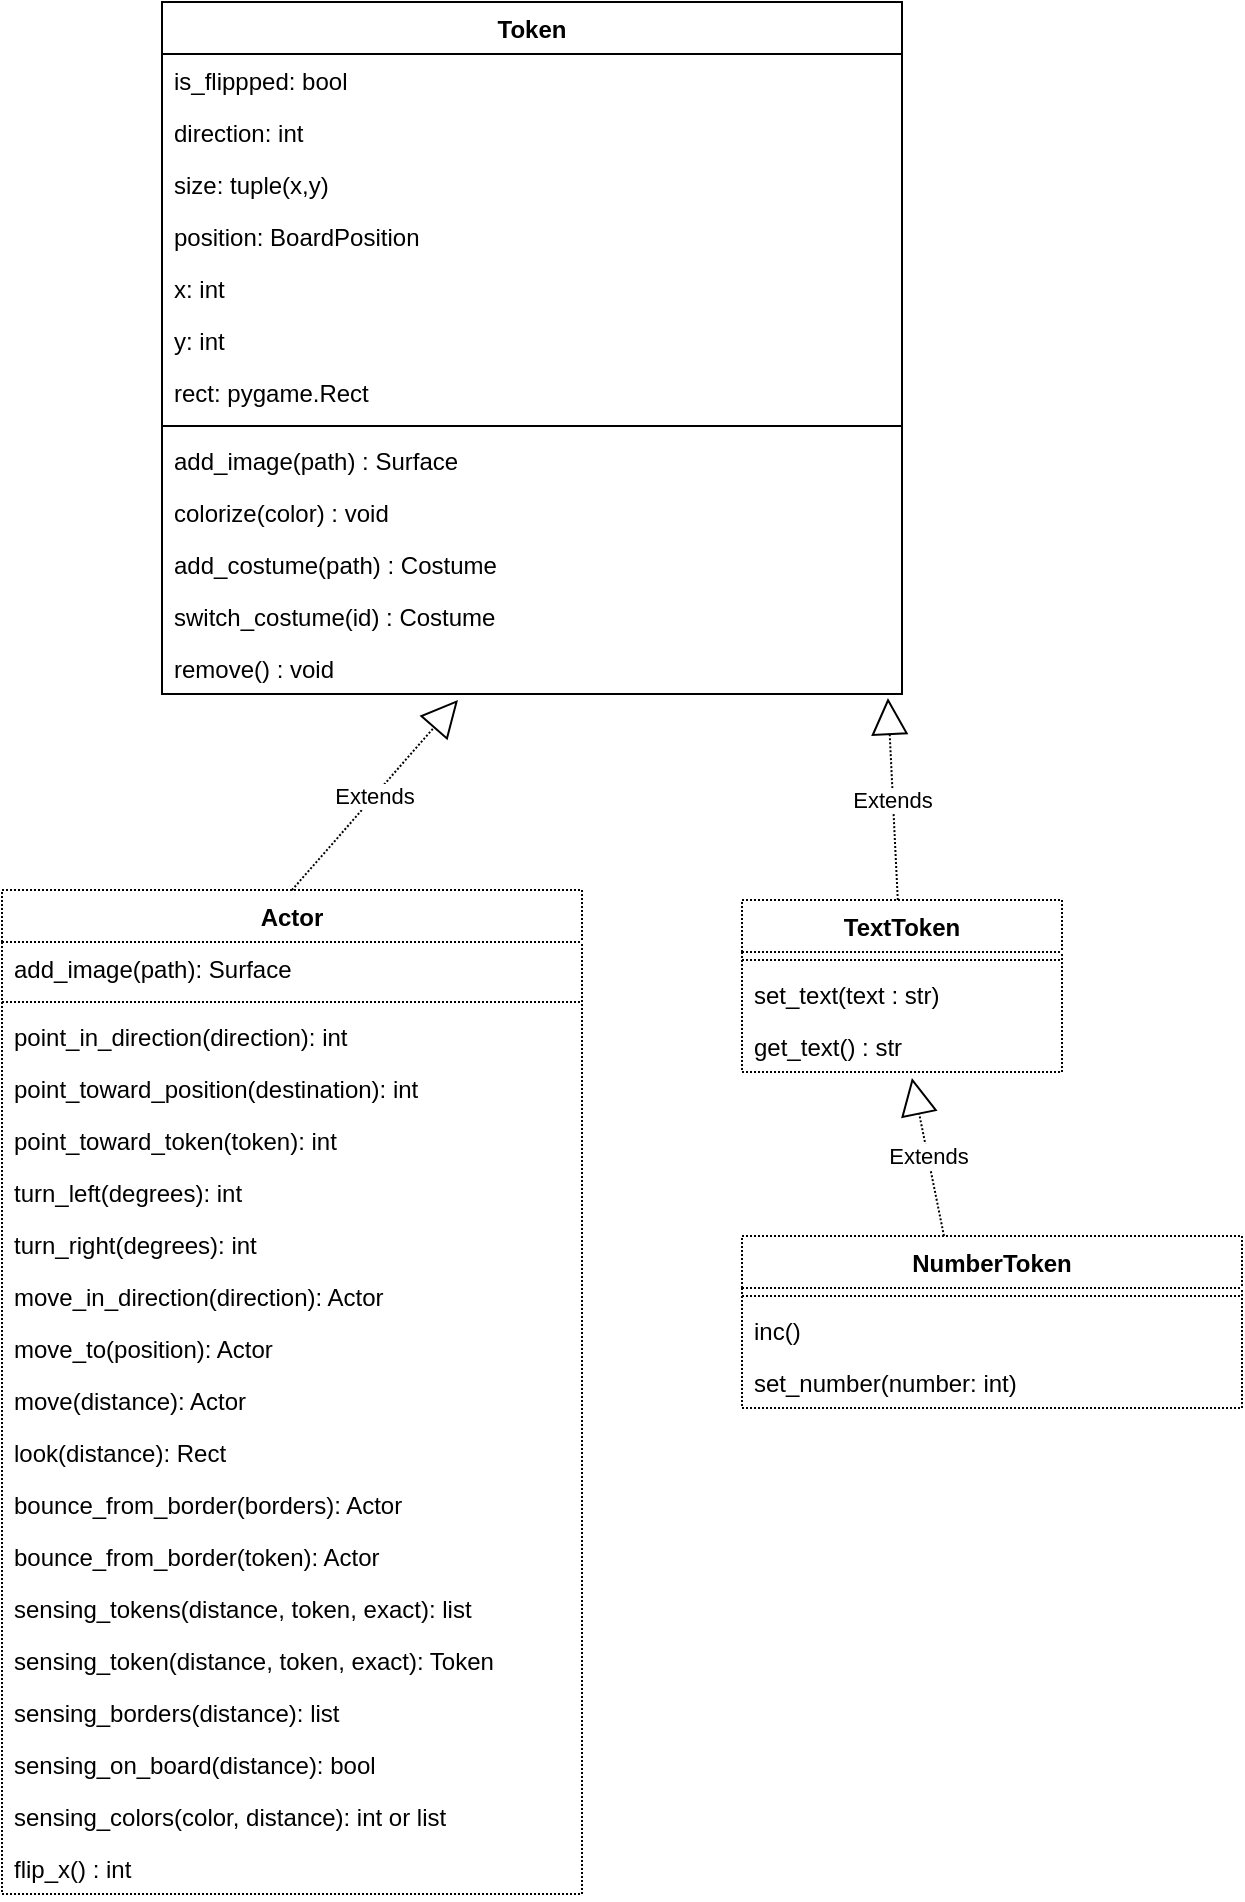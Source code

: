 <mxfile version="10.6.6"><diagram id="Fcpj_ZC8AH6YqpfaXa2P" name="Page-1"><mxGraphModel dx="1154" dy="685" grid="1" gridSize="10" guides="1" tooltips="1" connect="1" arrows="1" fold="1" page="1" pageScale="1" pageWidth="827" pageHeight="1169" math="0" shadow="0"><root><mxCell id="0"/><mxCell id="1" parent="0"/><mxCell id="UST-gNYKlrWyq94DThVL-1" value="Token&#10;&#10;" style="swimlane;fontStyle=1;align=center;verticalAlign=top;childLayout=stackLayout;horizontal=1;startSize=26;horizontalStack=0;resizeParent=1;resizeParentMax=0;resizeLast=0;collapsible=1;marginBottom=0;" parent="1" vertex="1"><mxGeometry x="120" y="82" width="370" height="346" as="geometry"/></mxCell><mxCell id="UST-gNYKlrWyq94DThVL-35" value="is_flippped: bool&#10;" style="text;strokeColor=none;fillColor=none;align=left;verticalAlign=top;spacingLeft=4;spacingRight=4;overflow=hidden;rotatable=0;points=[[0,0.5],[1,0.5]];portConstraint=eastwest;" parent="UST-gNYKlrWyq94DThVL-1" vertex="1"><mxGeometry y="26" width="370" height="26" as="geometry"/></mxCell><mxCell id="qsW-CEljLpnWOIR7zg6t-1" value="direction: int&#10;" style="text;strokeColor=none;fillColor=none;align=left;verticalAlign=top;spacingLeft=4;spacingRight=4;overflow=hidden;rotatable=0;points=[[0,0.5],[1,0.5]];portConstraint=eastwest;" parent="UST-gNYKlrWyq94DThVL-1" vertex="1"><mxGeometry y="52" width="370" height="26" as="geometry"/></mxCell><mxCell id="qsW-CEljLpnWOIR7zg6t-2" value="size: tuple(x,y)&#10;" style="text;strokeColor=none;fillColor=none;align=left;verticalAlign=top;spacingLeft=4;spacingRight=4;overflow=hidden;rotatable=0;points=[[0,0.5],[1,0.5]];portConstraint=eastwest;" parent="UST-gNYKlrWyq94DThVL-1" vertex="1"><mxGeometry y="78" width="370" height="26" as="geometry"/></mxCell><mxCell id="qsW-CEljLpnWOIR7zg6t-4" value="position: BoardPosition&#10;" style="text;strokeColor=none;fillColor=none;align=left;verticalAlign=top;spacingLeft=4;spacingRight=4;overflow=hidden;rotatable=0;points=[[0,0.5],[1,0.5]];portConstraint=eastwest;" parent="UST-gNYKlrWyq94DThVL-1" vertex="1"><mxGeometry y="104" width="370" height="26" as="geometry"/></mxCell><mxCell id="qsW-CEljLpnWOIR7zg6t-5" value="x: int" style="text;strokeColor=none;fillColor=none;align=left;verticalAlign=top;spacingLeft=4;spacingRight=4;overflow=hidden;rotatable=0;points=[[0,0.5],[1,0.5]];portConstraint=eastwest;" parent="UST-gNYKlrWyq94DThVL-1" vertex="1"><mxGeometry y="130" width="370" height="26" as="geometry"/></mxCell><mxCell id="qsW-CEljLpnWOIR7zg6t-6" value="y: int&#10;" style="text;strokeColor=none;fillColor=none;align=left;verticalAlign=top;spacingLeft=4;spacingRight=4;overflow=hidden;rotatable=0;points=[[0,0.5],[1,0.5]];portConstraint=eastwest;" parent="UST-gNYKlrWyq94DThVL-1" vertex="1"><mxGeometry y="156" width="370" height="26" as="geometry"/></mxCell><mxCell id="qsW-CEljLpnWOIR7zg6t-13" value="rect: pygame.Rect&#10;" style="text;strokeColor=none;fillColor=none;align=left;verticalAlign=top;spacingLeft=4;spacingRight=4;overflow=hidden;rotatable=0;points=[[0,0.5],[1,0.5]];portConstraint=eastwest;" parent="UST-gNYKlrWyq94DThVL-1" vertex="1"><mxGeometry y="182" width="370" height="26" as="geometry"/></mxCell><mxCell id="UST-gNYKlrWyq94DThVL-3" value="" style="line;strokeWidth=1;fillColor=none;align=left;verticalAlign=middle;spacingTop=-1;spacingLeft=3;spacingRight=3;rotatable=0;labelPosition=right;points=[];portConstraint=eastwest;" parent="UST-gNYKlrWyq94DThVL-1" vertex="1"><mxGeometry y="208" width="370" height="8" as="geometry"/></mxCell><mxCell id="qsW-CEljLpnWOIR7zg6t-3" value="add_image(path) : Surface" style="text;strokeColor=none;fillColor=none;align=left;verticalAlign=top;spacingLeft=4;spacingRight=4;overflow=hidden;rotatable=0;points=[[0,0.5],[1,0.5]];portConstraint=eastwest;" parent="UST-gNYKlrWyq94DThVL-1" vertex="1"><mxGeometry y="216" width="370" height="26" as="geometry"/></mxCell><mxCell id="UST-gNYKlrWyq94DThVL-37" value="colorize(color) : void" style="text;strokeColor=none;fillColor=none;align=left;verticalAlign=top;spacingLeft=4;spacingRight=4;overflow=hidden;rotatable=0;points=[[0,0.5],[1,0.5]];portConstraint=eastwest;" parent="UST-gNYKlrWyq94DThVL-1" vertex="1"><mxGeometry y="242" width="370" height="26" as="geometry"/></mxCell><mxCell id="qsW-CEljLpnWOIR7zg6t-12" value="add_costume(path) : Costume" style="text;strokeColor=none;fillColor=none;align=left;verticalAlign=top;spacingLeft=4;spacingRight=4;overflow=hidden;rotatable=0;points=[[0,0.5],[1,0.5]];portConstraint=eastwest;" parent="UST-gNYKlrWyq94DThVL-1" vertex="1"><mxGeometry y="268" width="370" height="26" as="geometry"/></mxCell><mxCell id="UST-gNYKlrWyq94DThVL-38" value="switch_costume(id) : Costume" style="text;strokeColor=none;fillColor=none;align=left;verticalAlign=top;spacingLeft=4;spacingRight=4;overflow=hidden;rotatable=0;points=[[0,0.5],[1,0.5]];portConstraint=eastwest;" parent="UST-gNYKlrWyq94DThVL-1" vertex="1"><mxGeometry y="294" width="370" height="26" as="geometry"/></mxCell><mxCell id="qsW-CEljLpnWOIR7zg6t-9" value="remove() : void" style="text;strokeColor=none;fillColor=none;align=left;verticalAlign=top;spacingLeft=4;spacingRight=4;overflow=hidden;rotatable=0;points=[[0,0.5],[1,0.5]];portConstraint=eastwest;" parent="UST-gNYKlrWyq94DThVL-1" vertex="1"><mxGeometry y="320" width="370" height="26" as="geometry"/></mxCell><mxCell id="UST-gNYKlrWyq94DThVL-10" value="Actor&#10;" style="swimlane;fontStyle=1;align=center;verticalAlign=top;childLayout=stackLayout;horizontal=1;startSize=26;horizontalStack=0;resizeParent=1;resizeParentMax=0;resizeLast=0;collapsible=1;marginBottom=0;dashed=1;dashPattern=1 1;strokeColor=#000000;fontColor=#000000;" parent="1" vertex="1"><mxGeometry x="40" y="526" width="290" height="502" as="geometry"/></mxCell><mxCell id="qsW-CEljLpnWOIR7zg6t-14" value="add_image(path): Surface" style="text;strokeColor=none;fillColor=none;align=left;verticalAlign=top;spacingLeft=4;spacingRight=4;overflow=hidden;rotatable=0;points=[[0,0.5],[1,0.5]];portConstraint=eastwest;" parent="UST-gNYKlrWyq94DThVL-10" vertex="1"><mxGeometry y="26" width="290" height="26" as="geometry"/></mxCell><mxCell id="UST-gNYKlrWyq94DThVL-11" value="" style="line;strokeWidth=1;align=left;verticalAlign=middle;spacingTop=-1;spacingLeft=3;spacingRight=3;rotatable=0;labelPosition=right;points=[];portConstraint=eastwest;dashed=1;dashPattern=1 1;strokeColor=#000000;fontColor=#B3B3B3;" parent="UST-gNYKlrWyq94DThVL-10" vertex="1"><mxGeometry y="52" width="290" height="8" as="geometry"/></mxCell><mxCell id="qsW-CEljLpnWOIR7zg6t-15" value="point_in_direction(direction): int" style="text;strokeColor=none;fillColor=none;align=left;verticalAlign=top;spacingLeft=4;spacingRight=4;overflow=hidden;rotatable=0;points=[[0,0.5],[1,0.5]];portConstraint=eastwest;" parent="UST-gNYKlrWyq94DThVL-10" vertex="1"><mxGeometry y="60" width="290" height="26" as="geometry"/></mxCell><mxCell id="qsW-CEljLpnWOIR7zg6t-16" value="point_toward_position(destination): int" style="text;strokeColor=none;fillColor=none;align=left;verticalAlign=top;spacingLeft=4;spacingRight=4;overflow=hidden;rotatable=0;points=[[0,0.5],[1,0.5]];portConstraint=eastwest;" parent="UST-gNYKlrWyq94DThVL-10" vertex="1"><mxGeometry y="86" width="290" height="26" as="geometry"/></mxCell><mxCell id="qsW-CEljLpnWOIR7zg6t-17" value="point_toward_token(token): int" style="text;strokeColor=none;fillColor=none;align=left;verticalAlign=top;spacingLeft=4;spacingRight=4;overflow=hidden;rotatable=0;points=[[0,0.5],[1,0.5]];portConstraint=eastwest;" parent="UST-gNYKlrWyq94DThVL-10" vertex="1"><mxGeometry y="112" width="290" height="26" as="geometry"/></mxCell><mxCell id="qsW-CEljLpnWOIR7zg6t-18" value="turn_left(degrees): int" style="text;strokeColor=none;fillColor=none;align=left;verticalAlign=top;spacingLeft=4;spacingRight=4;overflow=hidden;rotatable=0;points=[[0,0.5],[1,0.5]];portConstraint=eastwest;" parent="UST-gNYKlrWyq94DThVL-10" vertex="1"><mxGeometry y="138" width="290" height="26" as="geometry"/></mxCell><mxCell id="qsW-CEljLpnWOIR7zg6t-19" value="turn_right(degrees): int" style="text;strokeColor=none;fillColor=none;align=left;verticalAlign=top;spacingLeft=4;spacingRight=4;overflow=hidden;rotatable=0;points=[[0,0.5],[1,0.5]];portConstraint=eastwest;" parent="UST-gNYKlrWyq94DThVL-10" vertex="1"><mxGeometry y="164" width="290" height="26" as="geometry"/></mxCell><mxCell id="qsW-CEljLpnWOIR7zg6t-20" value="move_in_direction(direction): Actor" style="text;strokeColor=none;fillColor=none;align=left;verticalAlign=top;spacingLeft=4;spacingRight=4;overflow=hidden;rotatable=0;points=[[0,0.5],[1,0.5]];portConstraint=eastwest;" parent="UST-gNYKlrWyq94DThVL-10" vertex="1"><mxGeometry y="190" width="290" height="26" as="geometry"/></mxCell><mxCell id="qsW-CEljLpnWOIR7zg6t-21" value="move_to(position): Actor" style="text;strokeColor=none;fillColor=none;align=left;verticalAlign=top;spacingLeft=4;spacingRight=4;overflow=hidden;rotatable=0;points=[[0,0.5],[1,0.5]];portConstraint=eastwest;" parent="UST-gNYKlrWyq94DThVL-10" vertex="1"><mxGeometry y="216" width="290" height="26" as="geometry"/></mxCell><mxCell id="qsW-CEljLpnWOIR7zg6t-22" value="move(distance): Actor" style="text;strokeColor=none;fillColor=none;align=left;verticalAlign=top;spacingLeft=4;spacingRight=4;overflow=hidden;rotatable=0;points=[[0,0.5],[1,0.5]];portConstraint=eastwest;" parent="UST-gNYKlrWyq94DThVL-10" vertex="1"><mxGeometry y="242" width="290" height="26" as="geometry"/></mxCell><mxCell id="qsW-CEljLpnWOIR7zg6t-23" value="look(distance): Rect" style="text;strokeColor=none;fillColor=none;align=left;verticalAlign=top;spacingLeft=4;spacingRight=4;overflow=hidden;rotatable=0;points=[[0,0.5],[1,0.5]];portConstraint=eastwest;" parent="UST-gNYKlrWyq94DThVL-10" vertex="1"><mxGeometry y="268" width="290" height="26" as="geometry"/></mxCell><mxCell id="qsW-CEljLpnWOIR7zg6t-24" value="bounce_from_border(borders): Actor" style="text;strokeColor=none;fillColor=none;align=left;verticalAlign=top;spacingLeft=4;spacingRight=4;overflow=hidden;rotatable=0;points=[[0,0.5],[1,0.5]];portConstraint=eastwest;" parent="UST-gNYKlrWyq94DThVL-10" vertex="1"><mxGeometry y="294" width="290" height="26" as="geometry"/></mxCell><mxCell id="qsW-CEljLpnWOIR7zg6t-25" value="bounce_from_border(token): Actor" style="text;strokeColor=none;fillColor=none;align=left;verticalAlign=top;spacingLeft=4;spacingRight=4;overflow=hidden;rotatable=0;points=[[0,0.5],[1,0.5]];portConstraint=eastwest;" parent="UST-gNYKlrWyq94DThVL-10" vertex="1"><mxGeometry y="320" width="290" height="26" as="geometry"/></mxCell><mxCell id="qsW-CEljLpnWOIR7zg6t-26" value="sensing_tokens(distance, token, exact): list" style="text;strokeColor=none;fillColor=none;align=left;verticalAlign=top;spacingLeft=4;spacingRight=4;overflow=hidden;rotatable=0;points=[[0,0.5],[1,0.5]];portConstraint=eastwest;" parent="UST-gNYKlrWyq94DThVL-10" vertex="1"><mxGeometry y="346" width="290" height="26" as="geometry"/></mxCell><mxCell id="qsW-CEljLpnWOIR7zg6t-27" value="sensing_token(distance, token, exact): Token" style="text;strokeColor=none;fillColor=none;align=left;verticalAlign=top;spacingLeft=4;spacingRight=4;overflow=hidden;rotatable=0;points=[[0,0.5],[1,0.5]];portConstraint=eastwest;" parent="UST-gNYKlrWyq94DThVL-10" vertex="1"><mxGeometry y="372" width="290" height="26" as="geometry"/></mxCell><mxCell id="qsW-CEljLpnWOIR7zg6t-28" value="sensing_borders(distance): list" style="text;strokeColor=none;fillColor=none;align=left;verticalAlign=top;spacingLeft=4;spacingRight=4;overflow=hidden;rotatable=0;points=[[0,0.5],[1,0.5]];portConstraint=eastwest;" parent="UST-gNYKlrWyq94DThVL-10" vertex="1"><mxGeometry y="398" width="290" height="26" as="geometry"/></mxCell><mxCell id="qsW-CEljLpnWOIR7zg6t-29" value="sensing_on_board(distance): bool" style="text;strokeColor=none;fillColor=none;align=left;verticalAlign=top;spacingLeft=4;spacingRight=4;overflow=hidden;rotatable=0;points=[[0,0.5],[1,0.5]];portConstraint=eastwest;" parent="UST-gNYKlrWyq94DThVL-10" vertex="1"><mxGeometry y="424" width="290" height="26" as="geometry"/></mxCell><mxCell id="qsW-CEljLpnWOIR7zg6t-30" value="sensing_colors(color, distance): int or list" style="text;strokeColor=none;fillColor=none;align=left;verticalAlign=top;spacingLeft=4;spacingRight=4;overflow=hidden;rotatable=0;points=[[0,0.5],[1,0.5]];portConstraint=eastwest;" parent="UST-gNYKlrWyq94DThVL-10" vertex="1"><mxGeometry y="450" width="290" height="26" as="geometry"/></mxCell><mxCell id="qsW-CEljLpnWOIR7zg6t-31" value="flip_x() : int" style="text;strokeColor=none;fillColor=none;align=left;verticalAlign=top;spacingLeft=4;spacingRight=4;overflow=hidden;rotatable=0;points=[[0,0.5],[1,0.5]];portConstraint=eastwest;" parent="UST-gNYKlrWyq94DThVL-10" vertex="1"><mxGeometry y="476" width="290" height="26" as="geometry"/></mxCell><mxCell id="UST-gNYKlrWyq94DThVL-12" value="NumberToken&#10;" style="swimlane;fontStyle=1;align=center;verticalAlign=top;childLayout=stackLayout;horizontal=1;startSize=26;horizontalStack=0;resizeParent=1;resizeParentMax=0;resizeLast=0;collapsible=1;marginBottom=0;dashed=1;dashPattern=1 1;strokeColor=#000000;fontColor=#000000;" parent="1" vertex="1"><mxGeometry x="410" y="699" width="250" height="86" as="geometry"/></mxCell><mxCell id="UST-gNYKlrWyq94DThVL-13" value="" style="line;strokeWidth=1;align=left;verticalAlign=middle;spacingTop=-1;spacingLeft=3;spacingRight=3;rotatable=0;labelPosition=right;points=[];portConstraint=eastwest;dashed=1;dashPattern=1 1;strokeColor=#000000;fontColor=#000000;" parent="UST-gNYKlrWyq94DThVL-12" vertex="1"><mxGeometry y="26" width="250" height="8" as="geometry"/></mxCell><mxCell id="qsW-CEljLpnWOIR7zg6t-34" value="inc()" style="text;strokeColor=none;fillColor=none;align=left;verticalAlign=top;spacingLeft=4;spacingRight=4;overflow=hidden;rotatable=0;points=[[0,0.5],[1,0.5]];portConstraint=eastwest;" parent="UST-gNYKlrWyq94DThVL-12" vertex="1"><mxGeometry y="34" width="250" height="26" as="geometry"/></mxCell><mxCell id="qsW-CEljLpnWOIR7zg6t-35" value="set_number(number: int)" style="text;strokeColor=none;fillColor=none;align=left;verticalAlign=top;spacingLeft=4;spacingRight=4;overflow=hidden;rotatable=0;points=[[0,0.5],[1,0.5]];portConstraint=eastwest;" parent="UST-gNYKlrWyq94DThVL-12" vertex="1"><mxGeometry y="60" width="250" height="26" as="geometry"/></mxCell><mxCell id="UST-gNYKlrWyq94DThVL-14" value="TextToken&#10;" style="swimlane;fontStyle=1;align=center;verticalAlign=top;childLayout=stackLayout;horizontal=1;startSize=26;horizontalStack=0;resizeParent=1;resizeParentMax=0;resizeLast=0;collapsible=1;marginBottom=0;dashed=1;dashPattern=1 1;strokeColor=#000000;fontColor=#000000;" parent="1" vertex="1"><mxGeometry x="410" y="531" width="160" height="86" as="geometry"/></mxCell><mxCell id="UST-gNYKlrWyq94DThVL-15" value="" style="line;strokeWidth=1;align=left;verticalAlign=middle;spacingTop=-1;spacingLeft=3;spacingRight=3;rotatable=0;labelPosition=right;points=[];portConstraint=eastwest;dashed=1;dashPattern=1 1;strokeColor=#000000;fontColor=#000000;" parent="UST-gNYKlrWyq94DThVL-14" vertex="1"><mxGeometry y="26" width="160" height="8" as="geometry"/></mxCell><mxCell id="qsW-CEljLpnWOIR7zg6t-32" value="set_text(text : str)" style="text;strokeColor=none;fillColor=none;align=left;verticalAlign=top;spacingLeft=4;spacingRight=4;overflow=hidden;rotatable=0;points=[[0,0.5],[1,0.5]];portConstraint=eastwest;" parent="UST-gNYKlrWyq94DThVL-14" vertex="1"><mxGeometry y="34" width="160" height="26" as="geometry"/></mxCell><mxCell id="qsW-CEljLpnWOIR7zg6t-33" value="get_text() : str" style="text;strokeColor=none;fillColor=none;align=left;verticalAlign=top;spacingLeft=4;spacingRight=4;overflow=hidden;rotatable=0;points=[[0,0.5],[1,0.5]];portConstraint=eastwest;" parent="UST-gNYKlrWyq94DThVL-14" vertex="1"><mxGeometry y="60" width="160" height="26" as="geometry"/></mxCell><mxCell id="UST-gNYKlrWyq94DThVL-39" value="Extends" style="endArrow=block;endSize=16;endFill=0;html=1;exitX=0.5;exitY=0;exitDx=0;exitDy=0;entryX=0.4;entryY=1.115;entryDx=0;entryDy=0;entryPerimeter=0;dashed=1;dashPattern=1 1;strokeColor=#000000;fontColor=#000000;" parent="1" source="UST-gNYKlrWyq94DThVL-10" target="qsW-CEljLpnWOIR7zg6t-9" edge="1"><mxGeometry width="160" relative="1" as="geometry"><mxPoint x="210" y="531" as="sourcePoint"/><mxPoint x="234" y="560" as="targetPoint"/></mxGeometry></mxCell><mxCell id="UST-gNYKlrWyq94DThVL-41" value="Extends" style="endArrow=block;endSize=16;endFill=0;html=1;entryX=0.981;entryY=1.077;entryDx=0;entryDy=0;entryPerimeter=0;dashed=1;dashPattern=1 1;strokeColor=#000000;fontColor=#000000;" parent="1" source="UST-gNYKlrWyq94DThVL-14" target="qsW-CEljLpnWOIR7zg6t-9" edge="1"><mxGeometry width="160" relative="1" as="geometry"><mxPoint x="340" y="576" as="sourcePoint"/><mxPoint x="398" y="561" as="targetPoint"/></mxGeometry></mxCell><mxCell id="qsW-CEljLpnWOIR7zg6t-36" value="Extends" style="endArrow=block;endSize=16;endFill=0;html=1;entryX=0.531;entryY=1.115;entryDx=0;entryDy=0;entryPerimeter=0;dashed=1;dashPattern=1 1;strokeColor=#000000;fontColor=#000000;exitX=0.404;exitY=0;exitDx=0;exitDy=0;exitPerimeter=0;" parent="1" source="UST-gNYKlrWyq94DThVL-12" target="qsW-CEljLpnWOIR7zg6t-33" edge="1"><mxGeometry width="160" relative="1" as="geometry"><mxPoint x="436.396" y="541" as="sourcePoint"/><mxPoint x="287" y="440" as="targetPoint"/></mxGeometry></mxCell></root></mxGraphModel></diagram></mxfile>